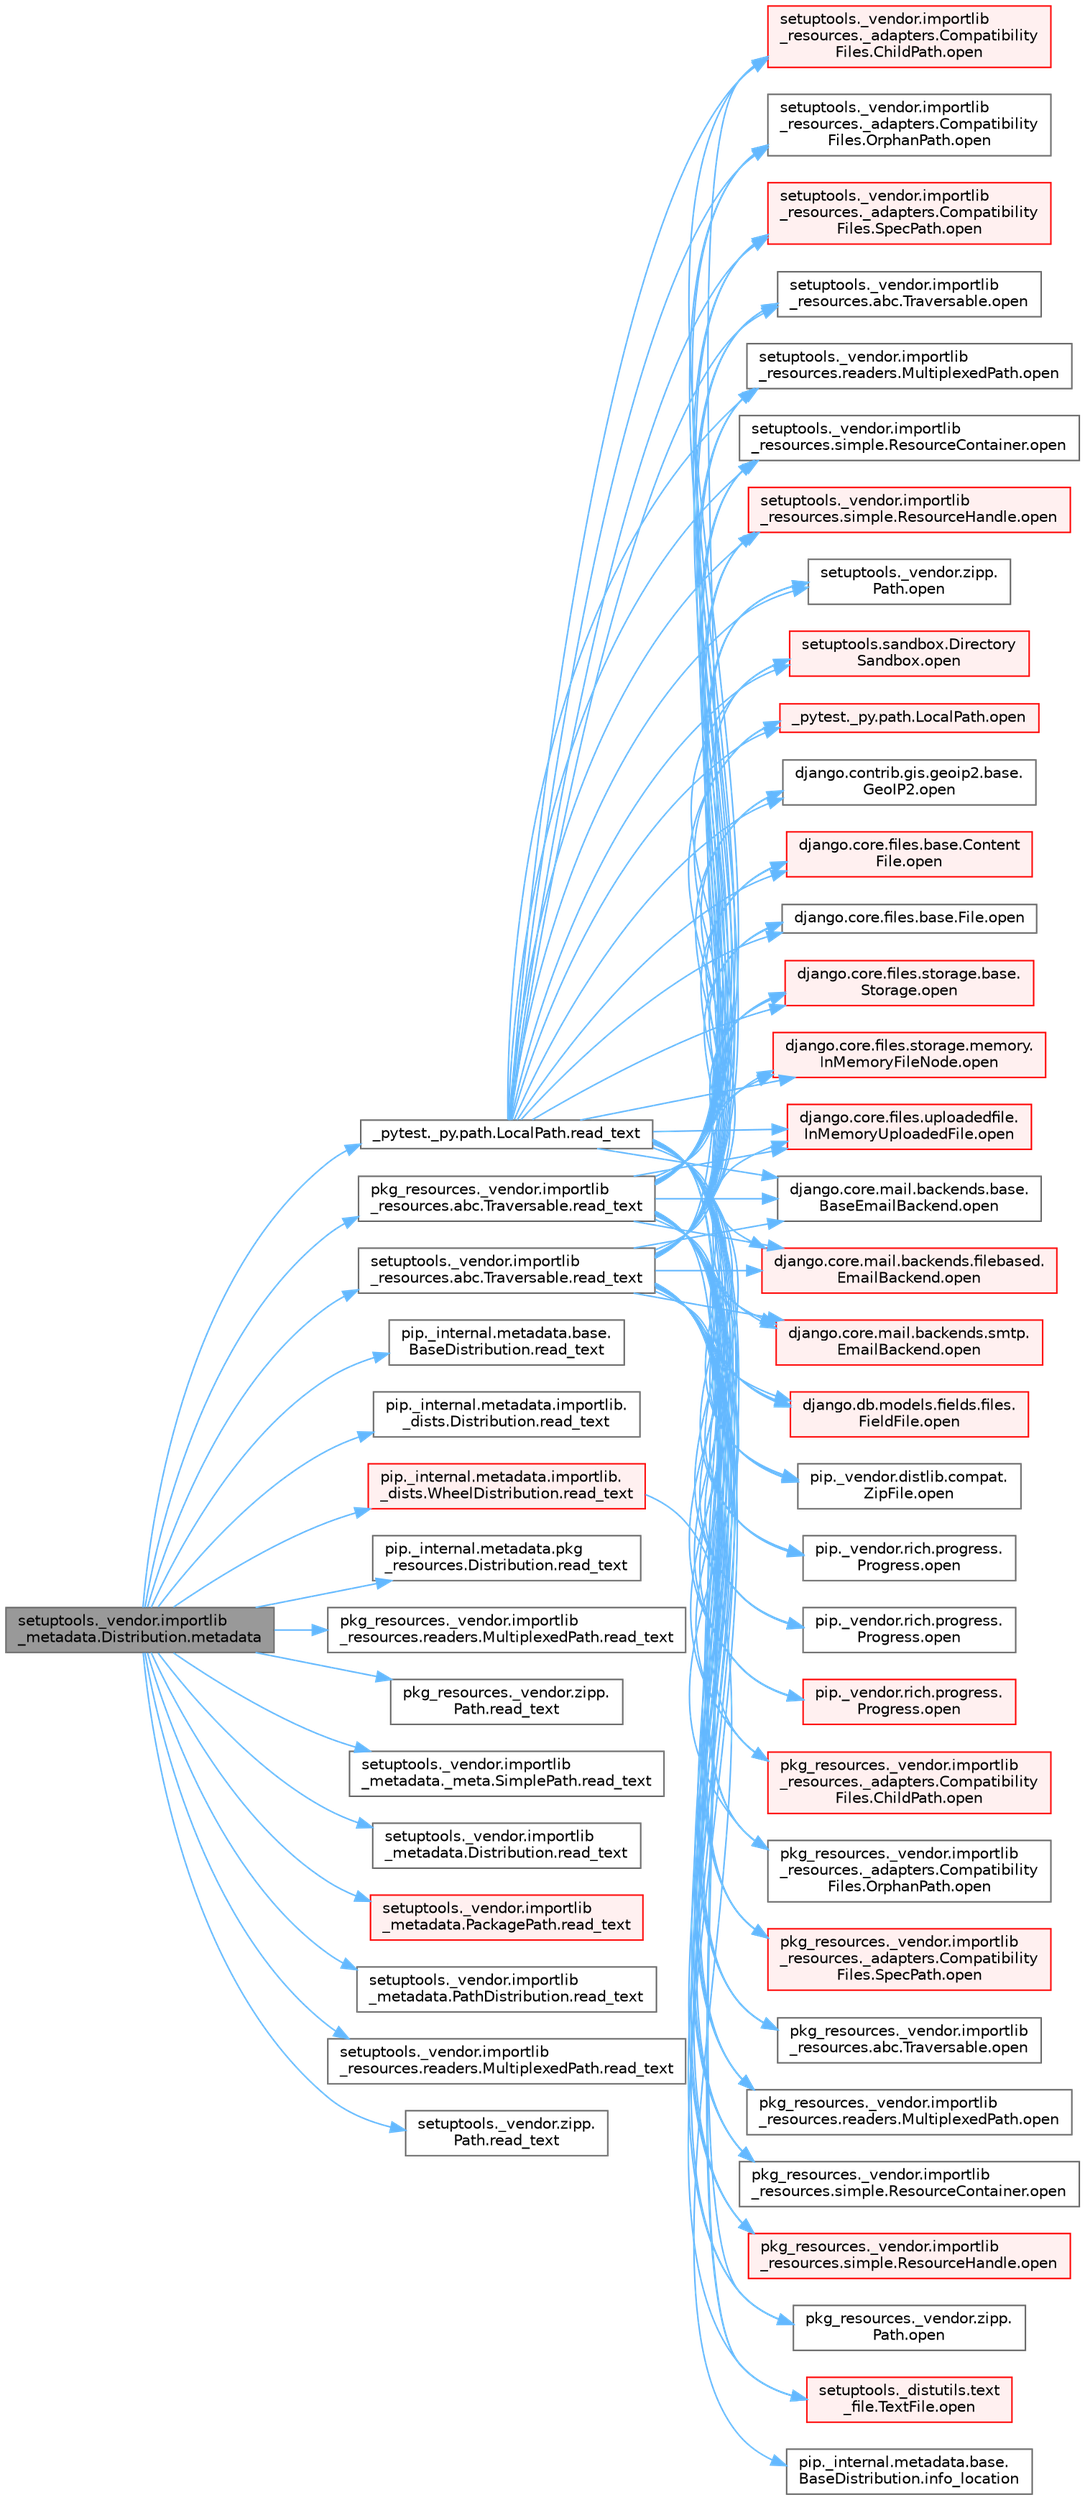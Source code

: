 digraph "setuptools._vendor.importlib_metadata.Distribution.metadata"
{
 // LATEX_PDF_SIZE
  bgcolor="transparent";
  edge [fontname=Helvetica,fontsize=10,labelfontname=Helvetica,labelfontsize=10];
  node [fontname=Helvetica,fontsize=10,shape=box,height=0.2,width=0.4];
  rankdir="LR";
  Node1 [id="Node000001",label="setuptools._vendor.importlib\l_metadata.Distribution.metadata",height=0.2,width=0.4,color="gray40", fillcolor="grey60", style="filled", fontcolor="black",tooltip=" "];
  Node1 -> Node2 [id="edge1_Node000001_Node000002",color="steelblue1",style="solid",tooltip=" "];
  Node2 [id="Node000002",label="_pytest._py.path.LocalPath.read_text",height=0.2,width=0.4,color="grey40", fillcolor="white", style="filled",URL="$class__pytest_1_1__py_1_1path_1_1_local_path.html#aea3efa14b998c32e27f6604263858398",tooltip=" "];
  Node2 -> Node3 [id="edge2_Node000002_Node000003",color="steelblue1",style="solid",tooltip=" "];
  Node3 [id="Node000003",label="_pytest._py.path.LocalPath.open",height=0.2,width=0.4,color="red", fillcolor="#FFF0F0", style="filled",URL="$class__pytest_1_1__py_1_1path_1_1_local_path.html#ac72dbda993b11dc52a738bfc6267dda0",tooltip=" "];
  Node2 -> Node27 [id="edge3_Node000002_Node000027",color="steelblue1",style="solid",tooltip=" "];
  Node27 [id="Node000027",label="django.contrib.gis.geoip2.base.\lGeoIP2.open",height=0.2,width=0.4,color="grey40", fillcolor="white", style="filled",URL="$classdjango_1_1contrib_1_1gis_1_1geoip2_1_1base_1_1_geo_i_p2.html#a39b20c40f1d3f4e4a37f9a4b8cd40e4d",tooltip=" "];
  Node2 -> Node28 [id="edge4_Node000002_Node000028",color="steelblue1",style="solid",tooltip=" "];
  Node28 [id="Node000028",label="django.core.files.base.Content\lFile.open",height=0.2,width=0.4,color="red", fillcolor="#FFF0F0", style="filled",URL="$classdjango_1_1core_1_1files_1_1base_1_1_content_file.html#a2d9c2fb349c078834c401c23b3b10250",tooltip=" "];
  Node2 -> Node258 [id="edge5_Node000002_Node000258",color="steelblue1",style="solid",tooltip=" "];
  Node258 [id="Node000258",label="django.core.files.base.File.open",height=0.2,width=0.4,color="grey40", fillcolor="white", style="filled",URL="$classdjango_1_1core_1_1files_1_1base_1_1_file.html#a77453efc21bb631b97bff9f6aff27eb1",tooltip=" "];
  Node2 -> Node259 [id="edge6_Node000002_Node000259",color="steelblue1",style="solid",tooltip=" "];
  Node259 [id="Node000259",label="django.core.files.storage.base.\lStorage.open",height=0.2,width=0.4,color="red", fillcolor="#FFF0F0", style="filled",URL="$classdjango_1_1core_1_1files_1_1storage_1_1base_1_1_storage.html#a83f5a2f19c0564c4a1732f88b32c4b49",tooltip=" "];
  Node2 -> Node397 [id="edge7_Node000002_Node000397",color="steelblue1",style="solid",tooltip=" "];
  Node397 [id="Node000397",label="django.core.files.storage.memory.\lInMemoryFileNode.open",height=0.2,width=0.4,color="red", fillcolor="#FFF0F0", style="filled",URL="$classdjango_1_1core_1_1files_1_1storage_1_1memory_1_1_in_memory_file_node.html#a5c6b58cc9c725338da58591f6c689798",tooltip=" "];
  Node2 -> Node401 [id="edge8_Node000002_Node000401",color="steelblue1",style="solid",tooltip=" "];
  Node401 [id="Node000401",label="django.core.files.uploadedfile.\lInMemoryUploadedFile.open",height=0.2,width=0.4,color="red", fillcolor="#FFF0F0", style="filled",URL="$classdjango_1_1core_1_1files_1_1uploadedfile_1_1_in_memory_uploaded_file.html#a7f211d59dc27d050a61d27ca2e0f5f40",tooltip=" "];
  Node2 -> Node402 [id="edge9_Node000002_Node000402",color="steelblue1",style="solid",tooltip=" "];
  Node402 [id="Node000402",label="django.core.mail.backends.base.\lBaseEmailBackend.open",height=0.2,width=0.4,color="grey40", fillcolor="white", style="filled",URL="$classdjango_1_1core_1_1mail_1_1backends_1_1base_1_1_base_email_backend.html#af6f1cc1a0a6e09c1461109c5dab1557b",tooltip=" "];
  Node2 -> Node403 [id="edge10_Node000002_Node000403",color="steelblue1",style="solid",tooltip=" "];
  Node403 [id="Node000403",label="django.core.mail.backends.filebased.\lEmailBackend.open",height=0.2,width=0.4,color="red", fillcolor="#FFF0F0", style="filled",URL="$classdjango_1_1core_1_1mail_1_1backends_1_1filebased_1_1_email_backend.html#acc1a9fd1f47e8c6b22587d70427d0bf9",tooltip=" "];
  Node2 -> Node404 [id="edge11_Node000002_Node000404",color="steelblue1",style="solid",tooltip=" "];
  Node404 [id="Node000404",label="django.core.mail.backends.smtp.\lEmailBackend.open",height=0.2,width=0.4,color="red", fillcolor="#FFF0F0", style="filled",URL="$classdjango_1_1core_1_1mail_1_1backends_1_1smtp_1_1_email_backend.html#a739b3a346c87c0fd9854f988b8a4dd3a",tooltip=" "];
  Node2 -> Node424 [id="edge12_Node000002_Node000424",color="steelblue1",style="solid",tooltip=" "];
  Node424 [id="Node000424",label="django.db.models.fields.files.\lFieldFile.open",height=0.2,width=0.4,color="red", fillcolor="#FFF0F0", style="filled",URL="$classdjango_1_1db_1_1models_1_1fields_1_1files_1_1_field_file.html#ac17332adacb50b3ff23da63ecbe5561f",tooltip=" "];
  Node2 -> Node2917 [id="edge13_Node000002_Node002917",color="steelblue1",style="solid",tooltip=" "];
  Node2917 [id="Node002917",label="pip._vendor.distlib.compat.\lZipFile.open",height=0.2,width=0.4,color="grey40", fillcolor="white", style="filled",URL="$classpip_1_1__vendor_1_1distlib_1_1compat_1_1_zip_file.html#a50609c5c9b216af3068c9c2881abdeda",tooltip=" "];
  Node2 -> Node2918 [id="edge14_Node000002_Node002918",color="steelblue1",style="solid",tooltip=" "];
  Node2918 [id="Node002918",label="pip._vendor.rich.progress.\lProgress.open",height=0.2,width=0.4,color="grey40", fillcolor="white", style="filled",URL="$classpip_1_1__vendor_1_1rich_1_1progress_1_1_progress.html#a4191cf7b2aa691672113b93721a54ec3",tooltip=" "];
  Node2 -> Node2919 [id="edge15_Node000002_Node002919",color="steelblue1",style="solid",tooltip=" "];
  Node2919 [id="Node002919",label="pip._vendor.rich.progress.\lProgress.open",height=0.2,width=0.4,color="grey40", fillcolor="white", style="filled",URL="$classpip_1_1__vendor_1_1rich_1_1progress_1_1_progress.html#a4311f481b1ced83aa9a73d40166f53c8",tooltip=" "];
  Node2 -> Node2920 [id="edge16_Node000002_Node002920",color="steelblue1",style="solid",tooltip=" "];
  Node2920 [id="Node002920",label="pip._vendor.rich.progress.\lProgress.open",height=0.2,width=0.4,color="red", fillcolor="#FFF0F0", style="filled",URL="$classpip_1_1__vendor_1_1rich_1_1progress_1_1_progress.html#a204bface9fc63d04e72844b751bcd8e3",tooltip=" "];
  Node2 -> Node3058 [id="edge17_Node000002_Node003058",color="steelblue1",style="solid",tooltip=" "];
  Node3058 [id="Node003058",label="pkg_resources._vendor.importlib\l_resources._adapters.Compatibility\lFiles.ChildPath.open",height=0.2,width=0.4,color="red", fillcolor="#FFF0F0", style="filled",URL="$classpkg__resources_1_1__vendor_1_1importlib__resources_1_1__adapters_1_1_compatibility_files_1_1_child_path.html#ab1f332324be2f6936683457a7326a7d8",tooltip=" "];
  Node2 -> Node3060 [id="edge18_Node000002_Node003060",color="steelblue1",style="solid",tooltip=" "];
  Node3060 [id="Node003060",label="pkg_resources._vendor.importlib\l_resources._adapters.Compatibility\lFiles.OrphanPath.open",height=0.2,width=0.4,color="grey40", fillcolor="white", style="filled",URL="$classpkg__resources_1_1__vendor_1_1importlib__resources_1_1__adapters_1_1_compatibility_files_1_1_orphan_path.html#ad2a41dfb5cde13b349bb44d4e8e6ae71",tooltip=" "];
  Node2 -> Node3061 [id="edge19_Node000002_Node003061",color="steelblue1",style="solid",tooltip=" "];
  Node3061 [id="Node003061",label="pkg_resources._vendor.importlib\l_resources._adapters.Compatibility\lFiles.SpecPath.open",height=0.2,width=0.4,color="red", fillcolor="#FFF0F0", style="filled",URL="$classpkg__resources_1_1__vendor_1_1importlib__resources_1_1__adapters_1_1_compatibility_files_1_1_spec_path.html#ac93bb25e446c29d87ac989f93afaa1d8",tooltip=" "];
  Node2 -> Node3062 [id="edge20_Node000002_Node003062",color="steelblue1",style="solid",tooltip=" "];
  Node3062 [id="Node003062",label="pkg_resources._vendor.importlib\l_resources.abc.Traversable.open",height=0.2,width=0.4,color="grey40", fillcolor="white", style="filled",URL="$classpkg__resources_1_1__vendor_1_1importlib__resources_1_1abc_1_1_traversable.html#a5438622e9f41acacf8b4899a341295f0",tooltip=" "];
  Node2 -> Node3063 [id="edge21_Node000002_Node003063",color="steelblue1",style="solid",tooltip=" "];
  Node3063 [id="Node003063",label="pkg_resources._vendor.importlib\l_resources.readers.MultiplexedPath.open",height=0.2,width=0.4,color="grey40", fillcolor="white", style="filled",URL="$classpkg__resources_1_1__vendor_1_1importlib__resources_1_1readers_1_1_multiplexed_path.html#ad59bf2137dac759a5d75f378375e5cef",tooltip=" "];
  Node2 -> Node3064 [id="edge22_Node000002_Node003064",color="steelblue1",style="solid",tooltip=" "];
  Node3064 [id="Node003064",label="pkg_resources._vendor.importlib\l_resources.simple.ResourceContainer.open",height=0.2,width=0.4,color="grey40", fillcolor="white", style="filled",URL="$classpkg__resources_1_1__vendor_1_1importlib__resources_1_1simple_1_1_resource_container.html#aee34c464d2049a22c346f2a99273c06e",tooltip=" "];
  Node2 -> Node3065 [id="edge23_Node000002_Node003065",color="steelblue1",style="solid",tooltip=" "];
  Node3065 [id="Node003065",label="pkg_resources._vendor.importlib\l_resources.simple.ResourceHandle.open",height=0.2,width=0.4,color="red", fillcolor="#FFF0F0", style="filled",URL="$classpkg__resources_1_1__vendor_1_1importlib__resources_1_1simple_1_1_resource_handle.html#a1544d084d2972991077975104f50d515",tooltip=" "];
  Node2 -> Node3066 [id="edge24_Node000002_Node003066",color="steelblue1",style="solid",tooltip=" "];
  Node3066 [id="Node003066",label="pkg_resources._vendor.zipp.\lPath.open",height=0.2,width=0.4,color="grey40", fillcolor="white", style="filled",URL="$classpkg__resources_1_1__vendor_1_1zipp_1_1_path.html#ad84d98ae680510e39d25336aa95b481c",tooltip=" "];
  Node2 -> Node3067 [id="edge25_Node000002_Node003067",color="steelblue1",style="solid",tooltip=" "];
  Node3067 [id="Node003067",label="setuptools._distutils.text\l_file.TextFile.open",height=0.2,width=0.4,color="red", fillcolor="#FFF0F0", style="filled",URL="$classsetuptools_1_1__distutils_1_1text__file_1_1_text_file.html#ab568abcef363b1b422cddfead42e68b2",tooltip=" "];
  Node2 -> Node3068 [id="edge26_Node000002_Node003068",color="steelblue1",style="solid",tooltip=" "];
  Node3068 [id="Node003068",label="setuptools._vendor.importlib\l_resources._adapters.Compatibility\lFiles.ChildPath.open",height=0.2,width=0.4,color="red", fillcolor="#FFF0F0", style="filled",URL="$classsetuptools_1_1__vendor_1_1importlib__resources_1_1__adapters_1_1_compatibility_files_1_1_child_path.html#abf8eeead4d2a3df60fec916086b03a17",tooltip=" "];
  Node2 -> Node3070 [id="edge27_Node000002_Node003070",color="steelblue1",style="solid",tooltip=" "];
  Node3070 [id="Node003070",label="setuptools._vendor.importlib\l_resources._adapters.Compatibility\lFiles.OrphanPath.open",height=0.2,width=0.4,color="grey40", fillcolor="white", style="filled",URL="$classsetuptools_1_1__vendor_1_1importlib__resources_1_1__adapters_1_1_compatibility_files_1_1_orphan_path.html#abbd65a2bd46e802bfc639e78175540a8",tooltip=" "];
  Node2 -> Node3071 [id="edge28_Node000002_Node003071",color="steelblue1",style="solid",tooltip=" "];
  Node3071 [id="Node003071",label="setuptools._vendor.importlib\l_resources._adapters.Compatibility\lFiles.SpecPath.open",height=0.2,width=0.4,color="red", fillcolor="#FFF0F0", style="filled",URL="$classsetuptools_1_1__vendor_1_1importlib__resources_1_1__adapters_1_1_compatibility_files_1_1_spec_path.html#af6b2df84b03ffa654b77ff6fae29d330",tooltip=" "];
  Node2 -> Node3072 [id="edge29_Node000002_Node003072",color="steelblue1",style="solid",tooltip=" "];
  Node3072 [id="Node003072",label="setuptools._vendor.importlib\l_resources.abc.Traversable.open",height=0.2,width=0.4,color="grey40", fillcolor="white", style="filled",URL="$classsetuptools_1_1__vendor_1_1importlib__resources_1_1abc_1_1_traversable.html#a535dd7358ee5c0d8eb2c6cfadf07e290",tooltip=" "];
  Node2 -> Node3073 [id="edge30_Node000002_Node003073",color="steelblue1",style="solid",tooltip=" "];
  Node3073 [id="Node003073",label="setuptools._vendor.importlib\l_resources.readers.MultiplexedPath.open",height=0.2,width=0.4,color="grey40", fillcolor="white", style="filled",URL="$classsetuptools_1_1__vendor_1_1importlib__resources_1_1readers_1_1_multiplexed_path.html#a2e2d5559186766fb3421749398286f16",tooltip=" "];
  Node2 -> Node3074 [id="edge31_Node000002_Node003074",color="steelblue1",style="solid",tooltip=" "];
  Node3074 [id="Node003074",label="setuptools._vendor.importlib\l_resources.simple.ResourceContainer.open",height=0.2,width=0.4,color="grey40", fillcolor="white", style="filled",URL="$classsetuptools_1_1__vendor_1_1importlib__resources_1_1simple_1_1_resource_container.html#a5552bf43402a6b26e3066d7c5f7c194e",tooltip=" "];
  Node2 -> Node3075 [id="edge32_Node000002_Node003075",color="steelblue1",style="solid",tooltip=" "];
  Node3075 [id="Node003075",label="setuptools._vendor.importlib\l_resources.simple.ResourceHandle.open",height=0.2,width=0.4,color="red", fillcolor="#FFF0F0", style="filled",URL="$classsetuptools_1_1__vendor_1_1importlib__resources_1_1simple_1_1_resource_handle.html#abbfb7b16f37e2ab8a50ba8b5f8259eea",tooltip=" "];
  Node2 -> Node3076 [id="edge33_Node000002_Node003076",color="steelblue1",style="solid",tooltip=" "];
  Node3076 [id="Node003076",label="setuptools._vendor.zipp.\lPath.open",height=0.2,width=0.4,color="grey40", fillcolor="white", style="filled",URL="$classsetuptools_1_1__vendor_1_1zipp_1_1_path.html#a53bba5396c4e641bfc3dcbd7b5c14042",tooltip=" "];
  Node2 -> Node3077 [id="edge34_Node000002_Node003077",color="steelblue1",style="solid",tooltip=" "];
  Node3077 [id="Node003077",label="setuptools.sandbox.Directory\lSandbox.open",height=0.2,width=0.4,color="red", fillcolor="#FFF0F0", style="filled",URL="$classsetuptools_1_1sandbox_1_1_directory_sandbox.html#a511d2b442bd19a4a6315c686aa9b3a42",tooltip=" "];
  Node1 -> Node389 [id="edge35_Node000001_Node000389",color="steelblue1",style="solid",tooltip=" "];
  Node389 [id="Node000389",label="pip._internal.metadata.base.\lBaseDistribution.read_text",height=0.2,width=0.4,color="grey40", fillcolor="white", style="filled",URL="$classpip_1_1__internal_1_1metadata_1_1base_1_1_base_distribution.html#aee8b95b847303b9f182a3e50fa87117b",tooltip=" "];
  Node1 -> Node390 [id="edge36_Node000001_Node000390",color="steelblue1",style="solid",tooltip=" "];
  Node390 [id="Node000390",label="pip._internal.metadata.importlib.\l_dists.Distribution.read_text",height=0.2,width=0.4,color="grey40", fillcolor="white", style="filled",URL="$classpip_1_1__internal_1_1metadata_1_1importlib_1_1__dists_1_1_distribution.html#a021582f7f44124b7bb65f852028af7b3",tooltip=" "];
  Node1 -> Node391 [id="edge37_Node000001_Node000391",color="steelblue1",style="solid",tooltip=" "];
  Node391 [id="Node000391",label="pip._internal.metadata.importlib.\l_dists.WheelDistribution.read_text",height=0.2,width=0.4,color="red", fillcolor="#FFF0F0", style="filled",URL="$classpip_1_1__internal_1_1metadata_1_1importlib_1_1__dists_1_1_wheel_distribution.html#aa3193bac38c166aa24bce971bf339d08",tooltip=" "];
  Node391 -> Node392 [id="edge38_Node000391_Node000392",color="steelblue1",style="solid",tooltip=" "];
  Node392 [id="Node000392",label="pip._internal.metadata.base.\lBaseDistribution.info_location",height=0.2,width=0.4,color="grey40", fillcolor="white", style="filled",URL="$classpip_1_1__internal_1_1metadata_1_1base_1_1_base_distribution.html#a56619abc0475c8d438b991f8d8e1a055",tooltip=" "];
  Node1 -> Node395 [id="edge39_Node000001_Node000395",color="steelblue1",style="solid",tooltip=" "];
  Node395 [id="Node000395",label="pip._internal.metadata.pkg\l_resources.Distribution.read_text",height=0.2,width=0.4,color="grey40", fillcolor="white", style="filled",URL="$classpip_1_1__internal_1_1metadata_1_1pkg__resources_1_1_distribution.html#a0cf924ce0fc51f545d24d00b1e62d304",tooltip=" "];
  Node1 -> Node396 [id="edge40_Node000001_Node000396",color="steelblue1",style="solid",tooltip=" "];
  Node396 [id="Node000396",label="pkg_resources._vendor.importlib\l_resources.abc.Traversable.read_text",height=0.2,width=0.4,color="grey40", fillcolor="white", style="filled",URL="$classpkg__resources_1_1__vendor_1_1importlib__resources_1_1abc_1_1_traversable.html#a2fa0982edeea4b5f1a38953c1d81f10b",tooltip=" "];
  Node396 -> Node3 [id="edge41_Node000396_Node000003",color="steelblue1",style="solid",tooltip=" "];
  Node396 -> Node27 [id="edge42_Node000396_Node000027",color="steelblue1",style="solid",tooltip=" "];
  Node396 -> Node28 [id="edge43_Node000396_Node000028",color="steelblue1",style="solid",tooltip=" "];
  Node396 -> Node258 [id="edge44_Node000396_Node000258",color="steelblue1",style="solid",tooltip=" "];
  Node396 -> Node259 [id="edge45_Node000396_Node000259",color="steelblue1",style="solid",tooltip=" "];
  Node396 -> Node397 [id="edge46_Node000396_Node000397",color="steelblue1",style="solid",tooltip=" "];
  Node396 -> Node401 [id="edge47_Node000396_Node000401",color="steelblue1",style="solid",tooltip=" "];
  Node396 -> Node402 [id="edge48_Node000396_Node000402",color="steelblue1",style="solid",tooltip=" "];
  Node396 -> Node403 [id="edge49_Node000396_Node000403",color="steelblue1",style="solid",tooltip=" "];
  Node396 -> Node404 [id="edge50_Node000396_Node000404",color="steelblue1",style="solid",tooltip=" "];
  Node396 -> Node424 [id="edge51_Node000396_Node000424",color="steelblue1",style="solid",tooltip=" "];
  Node396 -> Node2917 [id="edge52_Node000396_Node002917",color="steelblue1",style="solid",tooltip=" "];
  Node396 -> Node2918 [id="edge53_Node000396_Node002918",color="steelblue1",style="solid",tooltip=" "];
  Node396 -> Node2919 [id="edge54_Node000396_Node002919",color="steelblue1",style="solid",tooltip=" "];
  Node396 -> Node2920 [id="edge55_Node000396_Node002920",color="steelblue1",style="solid",tooltip=" "];
  Node396 -> Node3058 [id="edge56_Node000396_Node003058",color="steelblue1",style="solid",tooltip=" "];
  Node396 -> Node3060 [id="edge57_Node000396_Node003060",color="steelblue1",style="solid",tooltip=" "];
  Node396 -> Node3061 [id="edge58_Node000396_Node003061",color="steelblue1",style="solid",tooltip=" "];
  Node396 -> Node3062 [id="edge59_Node000396_Node003062",color="steelblue1",style="solid",tooltip=" "];
  Node396 -> Node3063 [id="edge60_Node000396_Node003063",color="steelblue1",style="solid",tooltip=" "];
  Node396 -> Node3064 [id="edge61_Node000396_Node003064",color="steelblue1",style="solid",tooltip=" "];
  Node396 -> Node3065 [id="edge62_Node000396_Node003065",color="steelblue1",style="solid",tooltip=" "];
  Node396 -> Node3066 [id="edge63_Node000396_Node003066",color="steelblue1",style="solid",tooltip=" "];
  Node396 -> Node3067 [id="edge64_Node000396_Node003067",color="steelblue1",style="solid",tooltip=" "];
  Node396 -> Node3068 [id="edge65_Node000396_Node003068",color="steelblue1",style="solid",tooltip=" "];
  Node396 -> Node3070 [id="edge66_Node000396_Node003070",color="steelblue1",style="solid",tooltip=" "];
  Node396 -> Node3071 [id="edge67_Node000396_Node003071",color="steelblue1",style="solid",tooltip=" "];
  Node396 -> Node3072 [id="edge68_Node000396_Node003072",color="steelblue1",style="solid",tooltip=" "];
  Node396 -> Node3073 [id="edge69_Node000396_Node003073",color="steelblue1",style="solid",tooltip=" "];
  Node396 -> Node3074 [id="edge70_Node000396_Node003074",color="steelblue1",style="solid",tooltip=" "];
  Node396 -> Node3075 [id="edge71_Node000396_Node003075",color="steelblue1",style="solid",tooltip=" "];
  Node396 -> Node3076 [id="edge72_Node000396_Node003076",color="steelblue1",style="solid",tooltip=" "];
  Node396 -> Node3077 [id="edge73_Node000396_Node003077",color="steelblue1",style="solid",tooltip=" "];
  Node1 -> Node1338 [id="edge74_Node000001_Node001338",color="steelblue1",style="solid",tooltip=" "];
  Node1338 [id="Node001338",label="pkg_resources._vendor.importlib\l_resources.readers.MultiplexedPath.read_text",height=0.2,width=0.4,color="grey40", fillcolor="white", style="filled",URL="$classpkg__resources_1_1__vendor_1_1importlib__resources_1_1readers_1_1_multiplexed_path.html#a8f849a312b90d152317d151463828cc3",tooltip=" "];
  Node1 -> Node1339 [id="edge75_Node000001_Node001339",color="steelblue1",style="solid",tooltip=" "];
  Node1339 [id="Node001339",label="pkg_resources._vendor.zipp.\lPath.read_text",height=0.2,width=0.4,color="grey40", fillcolor="white", style="filled",URL="$classpkg__resources_1_1__vendor_1_1zipp_1_1_path.html#ae61c0d791af6980df9f3a12d535e9bcd",tooltip=" "];
  Node1 -> Node1340 [id="edge76_Node000001_Node001340",color="steelblue1",style="solid",tooltip=" "];
  Node1340 [id="Node001340",label="setuptools._vendor.importlib\l_metadata._meta.SimplePath.read_text",height=0.2,width=0.4,color="grey40", fillcolor="white", style="filled",URL="$classsetuptools_1_1__vendor_1_1importlib__metadata_1_1__meta_1_1_simple_path.html#a84f0d195228a821cc844ea9f1b3f3449",tooltip=" "];
  Node1 -> Node1341 [id="edge77_Node000001_Node001341",color="steelblue1",style="solid",tooltip=" "];
  Node1341 [id="Node001341",label="setuptools._vendor.importlib\l_metadata.Distribution.read_text",height=0.2,width=0.4,color="grey40", fillcolor="white", style="filled",URL="$classsetuptools_1_1__vendor_1_1importlib__metadata_1_1_distribution.html#a23d47987a7e86daec1e89198d1daddea",tooltip=" "];
  Node1 -> Node1342 [id="edge78_Node000001_Node001342",color="steelblue1",style="solid",tooltip=" "];
  Node1342 [id="Node001342",label="setuptools._vendor.importlib\l_metadata.PackagePath.read_text",height=0.2,width=0.4,color="red", fillcolor="#FFF0F0", style="filled",URL="$classsetuptools_1_1__vendor_1_1importlib__metadata_1_1_package_path.html#a39242d72760bba73b008f298119b94fa",tooltip=" "];
  Node1 -> Node3870 [id="edge79_Node000001_Node003870",color="steelblue1",style="solid",tooltip=" "];
  Node3870 [id="Node003870",label="setuptools._vendor.importlib\l_metadata.PathDistribution.read_text",height=0.2,width=0.4,color="grey40", fillcolor="white", style="filled",URL="$classsetuptools_1_1__vendor_1_1importlib__metadata_1_1_path_distribution.html#a34fc3493bfea77a9ab9f49df52a40e4b",tooltip=" "];
  Node1 -> Node3871 [id="edge80_Node000001_Node003871",color="steelblue1",style="solid",tooltip=" "];
  Node3871 [id="Node003871",label="setuptools._vendor.importlib\l_resources.abc.Traversable.read_text",height=0.2,width=0.4,color="grey40", fillcolor="white", style="filled",URL="$classsetuptools_1_1__vendor_1_1importlib__resources_1_1abc_1_1_traversable.html#aee408e70fdcc58915b97b67f3dd981a3",tooltip=" "];
  Node3871 -> Node3 [id="edge81_Node003871_Node000003",color="steelblue1",style="solid",tooltip=" "];
  Node3871 -> Node27 [id="edge82_Node003871_Node000027",color="steelblue1",style="solid",tooltip=" "];
  Node3871 -> Node28 [id="edge83_Node003871_Node000028",color="steelblue1",style="solid",tooltip=" "];
  Node3871 -> Node258 [id="edge84_Node003871_Node000258",color="steelblue1",style="solid",tooltip=" "];
  Node3871 -> Node259 [id="edge85_Node003871_Node000259",color="steelblue1",style="solid",tooltip=" "];
  Node3871 -> Node397 [id="edge86_Node003871_Node000397",color="steelblue1",style="solid",tooltip=" "];
  Node3871 -> Node401 [id="edge87_Node003871_Node000401",color="steelblue1",style="solid",tooltip=" "];
  Node3871 -> Node402 [id="edge88_Node003871_Node000402",color="steelblue1",style="solid",tooltip=" "];
  Node3871 -> Node403 [id="edge89_Node003871_Node000403",color="steelblue1",style="solid",tooltip=" "];
  Node3871 -> Node404 [id="edge90_Node003871_Node000404",color="steelblue1",style="solid",tooltip=" "];
  Node3871 -> Node424 [id="edge91_Node003871_Node000424",color="steelblue1",style="solid",tooltip=" "];
  Node3871 -> Node2917 [id="edge92_Node003871_Node002917",color="steelblue1",style="solid",tooltip=" "];
  Node3871 -> Node2918 [id="edge93_Node003871_Node002918",color="steelblue1",style="solid",tooltip=" "];
  Node3871 -> Node2919 [id="edge94_Node003871_Node002919",color="steelblue1",style="solid",tooltip=" "];
  Node3871 -> Node2920 [id="edge95_Node003871_Node002920",color="steelblue1",style="solid",tooltip=" "];
  Node3871 -> Node3058 [id="edge96_Node003871_Node003058",color="steelblue1",style="solid",tooltip=" "];
  Node3871 -> Node3060 [id="edge97_Node003871_Node003060",color="steelblue1",style="solid",tooltip=" "];
  Node3871 -> Node3061 [id="edge98_Node003871_Node003061",color="steelblue1",style="solid",tooltip=" "];
  Node3871 -> Node3062 [id="edge99_Node003871_Node003062",color="steelblue1",style="solid",tooltip=" "];
  Node3871 -> Node3063 [id="edge100_Node003871_Node003063",color="steelblue1",style="solid",tooltip=" "];
  Node3871 -> Node3064 [id="edge101_Node003871_Node003064",color="steelblue1",style="solid",tooltip=" "];
  Node3871 -> Node3065 [id="edge102_Node003871_Node003065",color="steelblue1",style="solid",tooltip=" "];
  Node3871 -> Node3066 [id="edge103_Node003871_Node003066",color="steelblue1",style="solid",tooltip=" "];
  Node3871 -> Node3067 [id="edge104_Node003871_Node003067",color="steelblue1",style="solid",tooltip=" "];
  Node3871 -> Node3068 [id="edge105_Node003871_Node003068",color="steelblue1",style="solid",tooltip=" "];
  Node3871 -> Node3070 [id="edge106_Node003871_Node003070",color="steelblue1",style="solid",tooltip=" "];
  Node3871 -> Node3071 [id="edge107_Node003871_Node003071",color="steelblue1",style="solid",tooltip=" "];
  Node3871 -> Node3072 [id="edge108_Node003871_Node003072",color="steelblue1",style="solid",tooltip=" "];
  Node3871 -> Node3073 [id="edge109_Node003871_Node003073",color="steelblue1",style="solid",tooltip=" "];
  Node3871 -> Node3074 [id="edge110_Node003871_Node003074",color="steelblue1",style="solid",tooltip=" "];
  Node3871 -> Node3075 [id="edge111_Node003871_Node003075",color="steelblue1",style="solid",tooltip=" "];
  Node3871 -> Node3076 [id="edge112_Node003871_Node003076",color="steelblue1",style="solid",tooltip=" "];
  Node3871 -> Node3077 [id="edge113_Node003871_Node003077",color="steelblue1",style="solid",tooltip=" "];
  Node1 -> Node3872 [id="edge114_Node000001_Node003872",color="steelblue1",style="solid",tooltip=" "];
  Node3872 [id="Node003872",label="setuptools._vendor.importlib\l_resources.readers.MultiplexedPath.read_text",height=0.2,width=0.4,color="grey40", fillcolor="white", style="filled",URL="$classsetuptools_1_1__vendor_1_1importlib__resources_1_1readers_1_1_multiplexed_path.html#a0518724e7903c8da431de10762e01692",tooltip=" "];
  Node1 -> Node3873 [id="edge115_Node000001_Node003873",color="steelblue1",style="solid",tooltip=" "];
  Node3873 [id="Node003873",label="setuptools._vendor.zipp.\lPath.read_text",height=0.2,width=0.4,color="grey40", fillcolor="white", style="filled",URL="$classsetuptools_1_1__vendor_1_1zipp_1_1_path.html#a795c8802cf3ce19b6c9cb6adc2374efd",tooltip=" "];
}

